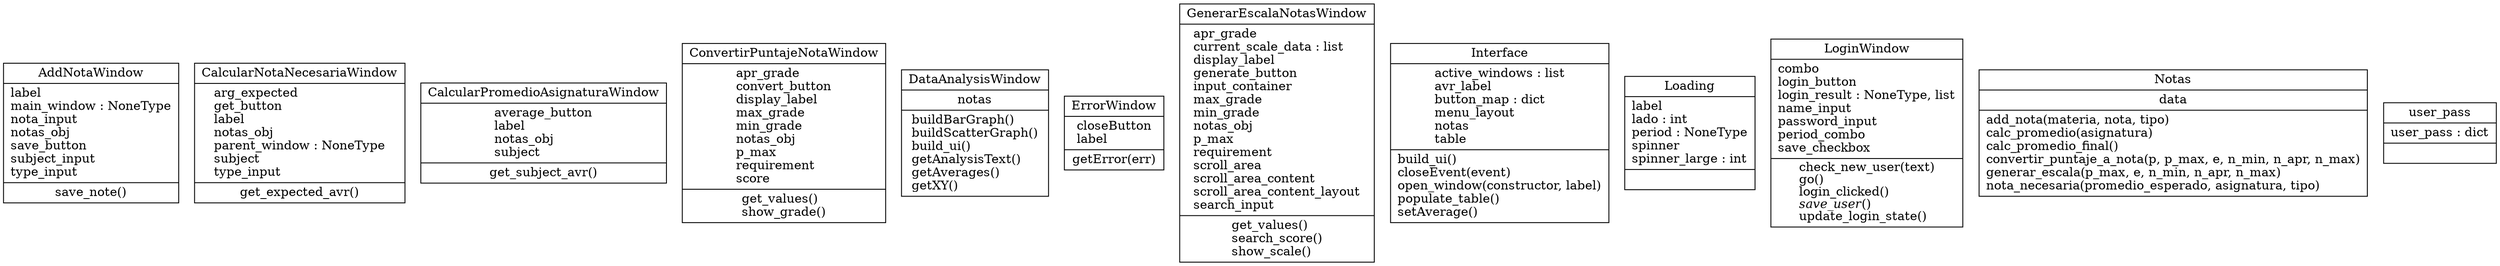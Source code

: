 digraph "classes_SchoolNet" {
rankdir=BT
charset="utf-8"
"views.windows.AddNotaWindow" [color="black", fontcolor="black", label=<{AddNotaWindow|label<br ALIGN="LEFT"/>main_window : NoneType<br ALIGN="LEFT"/>nota_input<br ALIGN="LEFT"/>notas_obj<br ALIGN="LEFT"/>save_button<br ALIGN="LEFT"/>subject_input<br ALIGN="LEFT"/>type_input<br ALIGN="LEFT"/>|save_note()<br ALIGN="LEFT"/>}>, shape="record", style="solid"];
"views.windows.CalcularNotaNecesariaWindow" [color="black", fontcolor="black", label=<{CalcularNotaNecesariaWindow|arg_expected<br ALIGN="LEFT"/>get_button<br ALIGN="LEFT"/>label<br ALIGN="LEFT"/>notas_obj<br ALIGN="LEFT"/>parent_window : NoneType<br ALIGN="LEFT"/>subject<br ALIGN="LEFT"/>type_input<br ALIGN="LEFT"/>|get_expected_avr()<br ALIGN="LEFT"/>}>, shape="record", style="solid"];
"views.windows.CalcularPromedioAsignaturaWindow" [color="black", fontcolor="black", label=<{CalcularPromedioAsignaturaWindow|average_button<br ALIGN="LEFT"/>label<br ALIGN="LEFT"/>notas_obj<br ALIGN="LEFT"/>subject<br ALIGN="LEFT"/>|get_subject_avr()<br ALIGN="LEFT"/>}>, shape="record", style="solid"];
"views.windows.ConvertirPuntajeNotaWindow" [color="black", fontcolor="black", label=<{ConvertirPuntajeNotaWindow|apr_grade<br ALIGN="LEFT"/>convert_button<br ALIGN="LEFT"/>display_label<br ALIGN="LEFT"/>max_grade<br ALIGN="LEFT"/>min_grade<br ALIGN="LEFT"/>notas_obj<br ALIGN="LEFT"/>p_max<br ALIGN="LEFT"/>requirement<br ALIGN="LEFT"/>score<br ALIGN="LEFT"/>|get_values()<br ALIGN="LEFT"/>show_grade()<br ALIGN="LEFT"/>}>, shape="record", style="solid"];
"views.graphs.DataAnalysisWindow" [color="black", fontcolor="black", label=<{DataAnalysisWindow|notas<br ALIGN="LEFT"/>|buildBarGraph()<br ALIGN="LEFT"/>buildScatterGraph()<br ALIGN="LEFT"/>build_ui()<br ALIGN="LEFT"/>getAnalysisText()<br ALIGN="LEFT"/>getAverages()<br ALIGN="LEFT"/>getXY()<br ALIGN="LEFT"/>}>, shape="record", style="solid"];
"views.windows.ErrorWindow" [color="black", fontcolor="black", label=<{ErrorWindow|closeButton<br ALIGN="LEFT"/>label<br ALIGN="LEFT"/>|getError(err)<br ALIGN="LEFT"/>}>, shape="record", style="solid"];
"views.windows.GenerarEscalaNotasWindow" [color="black", fontcolor="black", label=<{GenerarEscalaNotasWindow|apr_grade<br ALIGN="LEFT"/>current_scale_data : list<br ALIGN="LEFT"/>display_label<br ALIGN="LEFT"/>generate_button<br ALIGN="LEFT"/>input_container<br ALIGN="LEFT"/>max_grade<br ALIGN="LEFT"/>min_grade<br ALIGN="LEFT"/>notas_obj<br ALIGN="LEFT"/>p_max<br ALIGN="LEFT"/>requirement<br ALIGN="LEFT"/>scroll_area<br ALIGN="LEFT"/>scroll_area_content<br ALIGN="LEFT"/>scroll_area_content_layout<br ALIGN="LEFT"/>search_input<br ALIGN="LEFT"/>|get_values()<br ALIGN="LEFT"/>search_score()<br ALIGN="LEFT"/>show_scale()<br ALIGN="LEFT"/>}>, shape="record", style="solid"];
"views.interface.Interface" [color="black", fontcolor="black", label=<{Interface|active_windows : list<br ALIGN="LEFT"/>avr_label<br ALIGN="LEFT"/>button_map : dict<br ALIGN="LEFT"/>menu_layout<br ALIGN="LEFT"/>notas<br ALIGN="LEFT"/>table<br ALIGN="LEFT"/>|build_ui()<br ALIGN="LEFT"/>closeEvent(event)<br ALIGN="LEFT"/>open_window(constructor, label)<br ALIGN="LEFT"/>populate_table()<br ALIGN="LEFT"/>setAverage()<br ALIGN="LEFT"/>}>, shape="record", style="solid"];
"views.loading.Loading" [color="black", fontcolor="black", label=<{Loading|label<br ALIGN="LEFT"/>lado : int<br ALIGN="LEFT"/>period : NoneType<br ALIGN="LEFT"/>spinner<br ALIGN="LEFT"/>spinner_large : int<br ALIGN="LEFT"/>|}>, shape="record", style="solid"];
"views.windows.LoginWindow" [color="black", fontcolor="black", label=<{LoginWindow|combo<br ALIGN="LEFT"/>login_button<br ALIGN="LEFT"/>login_result : NoneType, list<br ALIGN="LEFT"/>name_input<br ALIGN="LEFT"/>password_input<br ALIGN="LEFT"/>period_combo<br ALIGN="LEFT"/>save_checkbox<br ALIGN="LEFT"/>|check_new_user(text)<br ALIGN="LEFT"/>go()<br ALIGN="LEFT"/>login_clicked()<br ALIGN="LEFT"/><I>save_user</I>()<br ALIGN="LEFT"/>update_login_state()<br ALIGN="LEFT"/>}>, shape="record", style="solid"];
"core.notas.Notas" [color="black", fontcolor="black", label=<{Notas|data<br ALIGN="LEFT"/>|add_nota(materia, nota, tipo)<br ALIGN="LEFT"/>calc_promedio(asignatura)<br ALIGN="LEFT"/>calc_promedio_final()<br ALIGN="LEFT"/>convertir_puntaje_a_nota(p, p_max, e, n_min, n_apr, n_max)<br ALIGN="LEFT"/>generar_escala(p_max, e, n_min, n_apr, n_max)<br ALIGN="LEFT"/>nota_necesaria(promedio_esperado, asignatura, tipo)<br ALIGN="LEFT"/>}>, shape="record", style="solid"];
"config.user_pass.user_pass" [color="black", fontcolor="black", label=<{user_pass|user_pass : dict<br ALIGN="LEFT"/>|}>, shape="record", style="solid"];
}
